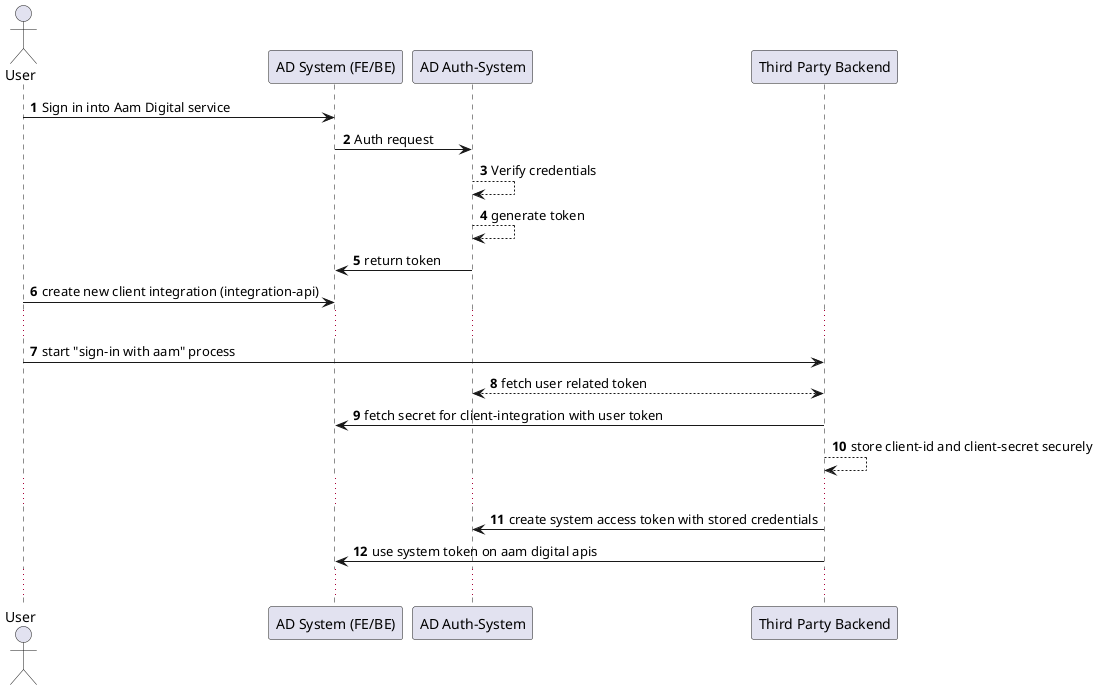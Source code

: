 @startuml
'https://plantuml.com/sequence-diagram

autonumber

actor user as "User"
participant ad as "AD System (FE/BE)"
participant adauth as "AD Auth-System"
participant 3rd as "Third Party Backend"

user -> ad: Sign in into Aam Digital service
ad -> adauth: Auth request
adauth --> adauth: Verify credentials
adauth --> adauth: generate token
adauth -> ad: return token
user -> ad: create new client integration (integration-api)
...
user -> 3rd: start "sign-in with aam" process
3rd <--> adauth: fetch user related token
3rd -> ad: fetch secret for client-integration with user token
3rd --> 3rd: store client-id and client-secret securely
...
3rd -> adauth: create system access token with stored credentials
3rd -> ad: use system token on aam digital apis
...

@enduml
